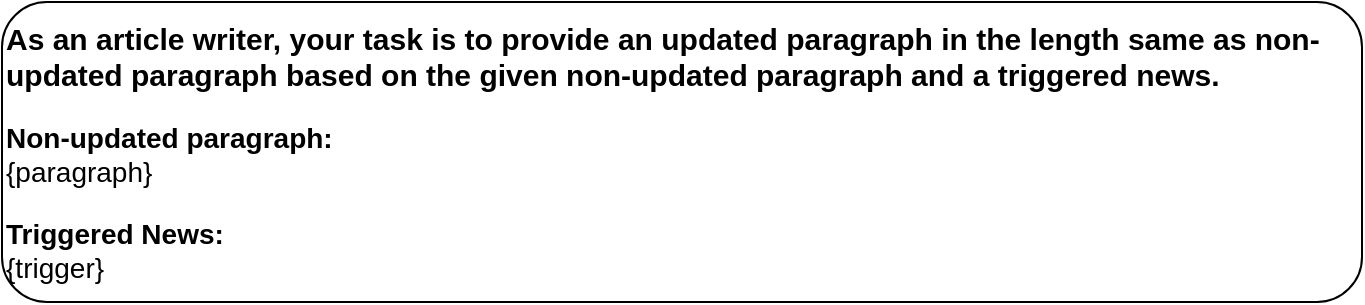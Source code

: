 <mxfile version="21.7.2" type="device">
  <diagram name="第 1 页" id="L09DXY302z3J0-NhI_Hy">
    <mxGraphModel dx="1434" dy="765" grid="1" gridSize="10" guides="1" tooltips="1" connect="1" arrows="1" fold="1" page="1" pageScale="1" pageWidth="827" pageHeight="1169" math="0" shadow="0">
      <root>
        <mxCell id="0" />
        <mxCell id="1" parent="0" />
        <mxCell id="ar0x5bWq9bgmuzGq0oc3-2" value="&lt;div style=&quot;font-size: 15px;&quot;&gt;&lt;b&gt;As an article writer, your task is to provide an updated paragraph in the length same as non-updated paragraph based on the given non-updated paragraph and a&amp;nbsp;&lt;span style=&quot;background-color: initial;&quot;&gt;triggered news.&lt;/span&gt;&lt;/b&gt;&lt;/div&gt;&lt;div&gt;&lt;br&gt;&lt;/div&gt;&lt;div style=&quot;font-size: 14px;&quot;&gt;&lt;font style=&quot;font-size: 14px;&quot;&gt;&lt;b&gt;Non-updated paragraph:&lt;/b&gt;&lt;/font&gt;&lt;/div&gt;&lt;div style=&quot;font-size: 14px;&quot;&gt;&lt;font style=&quot;font-size: 14px;&quot;&gt;{paragraph}&lt;/font&gt;&lt;/div&gt;&lt;div&gt;&lt;br&gt;&lt;/div&gt;&lt;div style=&quot;font-size: 14px;&quot;&gt;&lt;font style=&quot;font-size: 14px;&quot;&gt;&lt;b&gt;Triggered News:&lt;/b&gt;&lt;/font&gt;&lt;/div&gt;&lt;div style=&quot;font-size: 14px;&quot;&gt;&lt;font style=&quot;font-size: 14px;&quot;&gt;{trigger}&lt;/font&gt;&lt;/div&gt;" style="rounded=1;whiteSpace=wrap;html=1;align=left;" parent="1" vertex="1">
          <mxGeometry x="70" y="270" width="680" height="150" as="geometry" />
        </mxCell>
      </root>
    </mxGraphModel>
  </diagram>
</mxfile>
